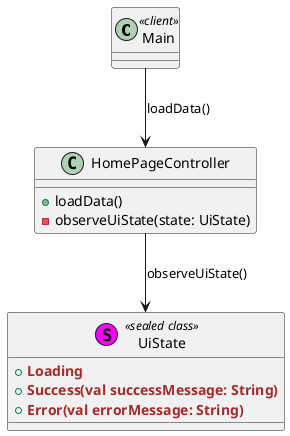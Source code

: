 @startuml
class Main <<client>>
class HomePageController {
    {method} +loadData()
    {method} -observeUiState(state: UiState)
}
class UiState <<S, magenta, sealed class>> {
    +<b><color: brown>{field} Loading
    +<b><color: brown>{field} Success(val successMessage: String)
    +<b><color: brown>{field} Error(val errorMessage: String)
}
Main --> HomePageController : loadData()
HomePageController --> UiState : observeUiState()
@enduml